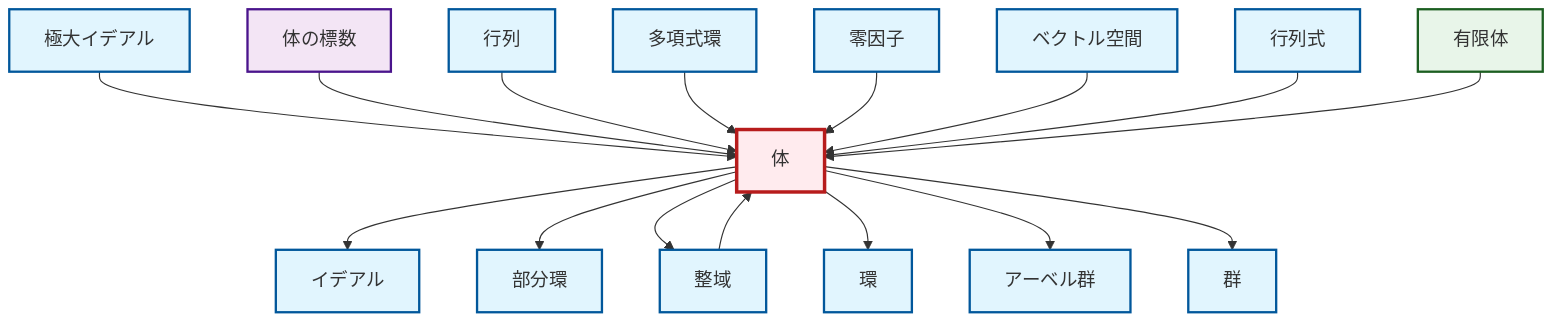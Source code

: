 graph TD
    classDef definition fill:#e1f5fe,stroke:#01579b,stroke-width:2px
    classDef theorem fill:#f3e5f5,stroke:#4a148c,stroke-width:2px
    classDef axiom fill:#fff3e0,stroke:#e65100,stroke-width:2px
    classDef example fill:#e8f5e9,stroke:#1b5e20,stroke-width:2px
    classDef current fill:#ffebee,stroke:#b71c1c,stroke-width:3px
    def-maximal-ideal["極大イデアル"]:::definition
    def-vector-space["ベクトル空間"]:::definition
    def-determinant["行列式"]:::definition
    def-field["体"]:::definition
    def-polynomial-ring["多項式環"]:::definition
    def-matrix["行列"]:::definition
    def-abelian-group["アーベル群"]:::definition
    def-ideal["イデアル"]:::definition
    def-ring["環"]:::definition
    def-subring["部分環"]:::definition
    def-zero-divisor["零因子"]:::definition
    def-group["群"]:::definition
    def-integral-domain["整域"]:::definition
    ex-finite-field["有限体"]:::example
    thm-field-characteristic["体の標数"]:::theorem
    def-field --> def-ideal
    def-field --> def-subring
    def-integral-domain --> def-field
    def-maximal-ideal --> def-field
    thm-field-characteristic --> def-field
    def-field --> def-integral-domain
    def-field --> def-ring
    def-matrix --> def-field
    def-polynomial-ring --> def-field
    def-zero-divisor --> def-field
    def-field --> def-abelian-group
    def-field --> def-group
    def-vector-space --> def-field
    def-determinant --> def-field
    ex-finite-field --> def-field
    class def-field current